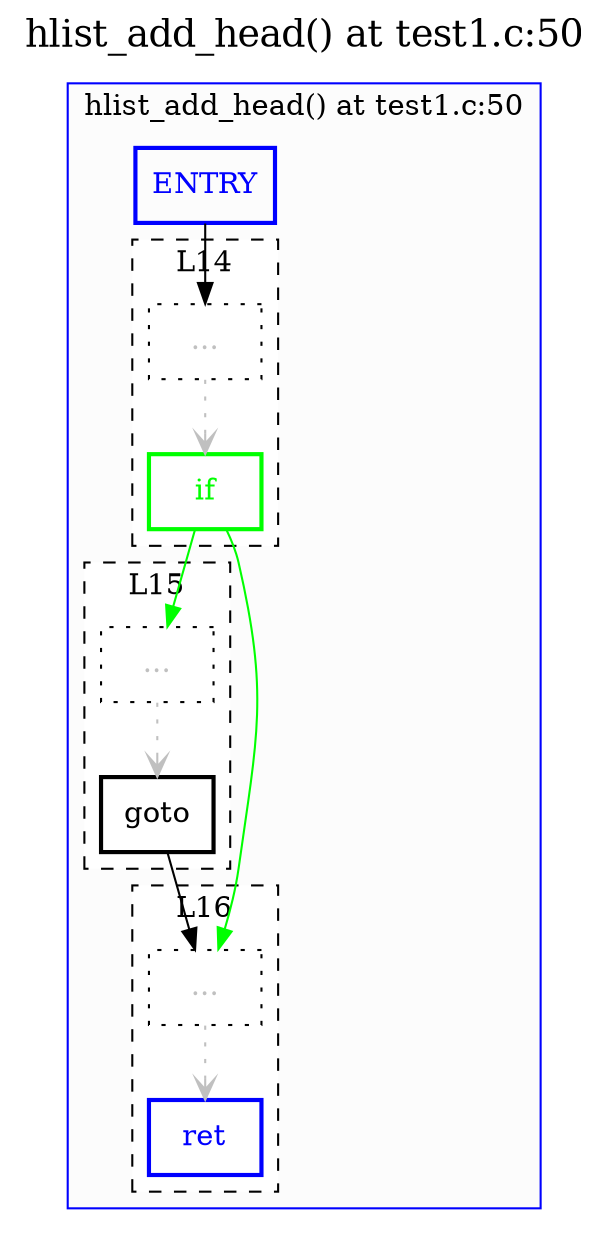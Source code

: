 digraph "hlist_add_head() at test1.c:50" {
	label=<<FONT POINT-SIZE="18">hlist_add_head() at test1.c:50</FONT>>;
	labelloc=t;
subgraph "clusterhlist_add_head.L14" {
	label="hlist_add_head() at test1.c:50";
	color=blue;
	bgcolor=gray99;
	URL="test1.c.svg";
	"hlist_add_head..1" [shape=box, color=blue, fontcolor=blue, style=bold, label=ENTRY];
	"hlist_add_head..1" -> "hlist_add_head.L14.0" [color=black];
subgraph "clusterhlist_add_head::L14" {
	label="L14";
	color=black;
	bgcolor=white;
	style=dashed;
	URL="";
	"hlist_add_head.L14.0" [shape=box, color=black, fontcolor=gray, style=dotted, label="..."];
	"hlist_add_head.L14.0" -> "hlist_add_head.L14.1" [color=gray, style=dotted, arrowhead=open];
	"hlist_add_head.L14.1" [shape=box, color=green, fontcolor=green, style=bold, label=if];
}
	"hlist_add_head.L14.1" -> "hlist_add_head.L15.0" [color=green];
	"hlist_add_head.L14.1" -> "hlist_add_head.L16.0" [color=green];
subgraph "clusterhlist_add_head::L15" {
	label="L15";
	color=black;
	bgcolor=white;
	style=dashed;
	URL="";
	"hlist_add_head.L15.0" [shape=box, color=black, fontcolor=gray, style=dotted, label="..."];
	"hlist_add_head.L15.0" -> "hlist_add_head.L15.1" [color=gray, style=dotted, arrowhead=open];
	"hlist_add_head.L15.1" [shape=box, color=black, fontcolor=black, style=bold, label=goto];
}
	"hlist_add_head.L15.1" -> "hlist_add_head.L16.0" [color=black];
subgraph "clusterhlist_add_head::L16" {
	label="L16";
	color=black;
	bgcolor=white;
	style=dashed;
	URL="";
	"hlist_add_head.L16.0" [shape=box, color=black, fontcolor=gray, style=dotted, label="..."];
	"hlist_add_head.L16.0" -> "hlist_add_head.L16.1" [color=gray, style=dotted, arrowhead=open];
	"hlist_add_head.L16.1" [shape=box, color=blue, fontcolor=blue, style=bold, label=ret];
}
}
}
